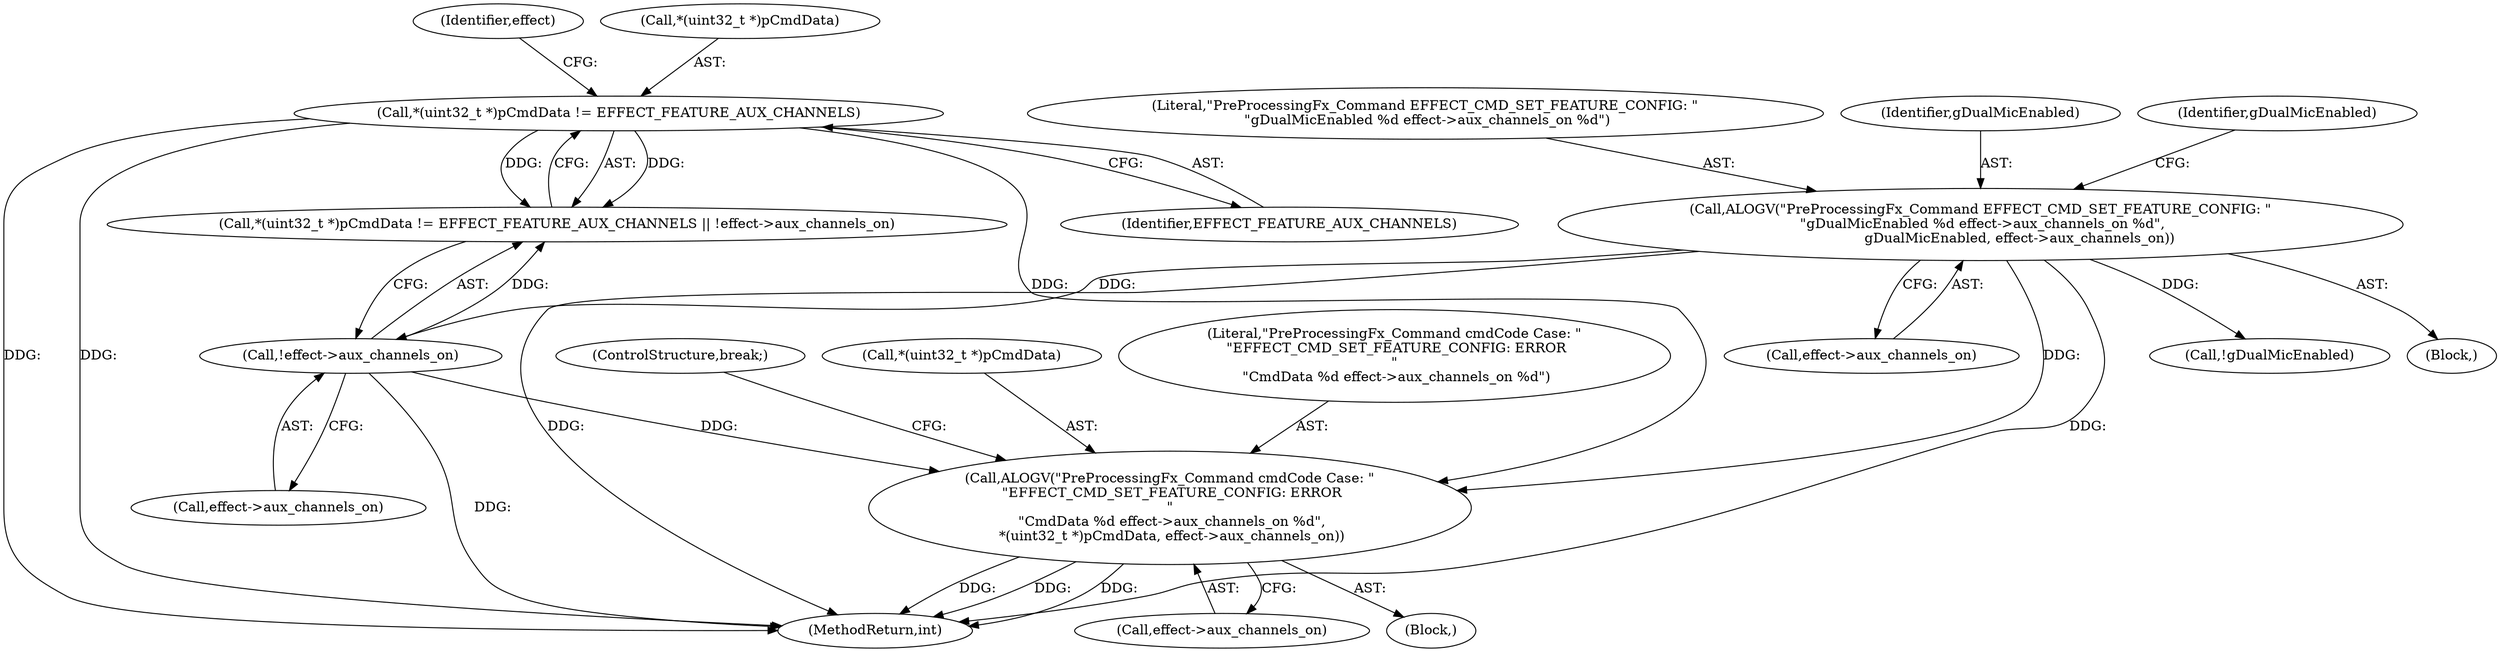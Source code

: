 digraph "0_Android_aeea52da00d210587fb3ed895de3d5f2e0264c88_9@pointer" {
"1001199" [label="(Call,ALOGV(\"PreProcessingFx_Command cmdCode Case: \"\n \"EFFECT_CMD_SET_FEATURE_CONFIG: ERROR\n\"\n \"CmdData %d effect->aux_channels_on %d\",\n *(uint32_t *)pCmdData, effect->aux_channels_on))"];
"1001181" [label="(Call,*(uint32_t *)pCmdData != EFFECT_FEATURE_AUX_CHANNELS)"];
"1001187" [label="(Call,!effect->aux_channels_on)"];
"1001119" [label="(Call,ALOGV(\"PreProcessingFx_Command EFFECT_CMD_SET_FEATURE_CONFIG: \"\n \"gDualMicEnabled %d effect->aux_channels_on %d\",\n                  gDualMicEnabled, effect->aux_channels_on))"];
"1001199" [label="(Call,ALOGV(\"PreProcessingFx_Command cmdCode Case: \"\n \"EFFECT_CMD_SET_FEATURE_CONFIG: ERROR\n\"\n \"CmdData %d effect->aux_channels_on %d\",\n *(uint32_t *)pCmdData, effect->aux_channels_on))"];
"1001208" [label="(ControlStructure,break;)"];
"1001120" [label="(Literal,\"PreProcessingFx_Command EFFECT_CMD_SET_FEATURE_CONFIG: \"\n \"gDualMicEnabled %d effect->aux_channels_on %d\")"];
"1001201" [label="(Call,*(uint32_t *)pCmdData)"];
"1001189" [label="(Identifier,effect)"];
"1001126" [label="(Call,!gDualMicEnabled)"];
"1001200" [label="(Literal,\"PreProcessingFx_Command cmdCode Case: \"\n \"EFFECT_CMD_SET_FEATURE_CONFIG: ERROR\n\"\n \"CmdData %d effect->aux_channels_on %d\")"];
"1001187" [label="(Call,!effect->aux_channels_on)"];
"1001119" [label="(Call,ALOGV(\"PreProcessingFx_Command EFFECT_CMD_SET_FEATURE_CONFIG: \"\n \"gDualMicEnabled %d effect->aux_channels_on %d\",\n                  gDualMicEnabled, effect->aux_channels_on))"];
"1001118" [label="(Block,)"];
"1001186" [label="(Identifier,EFFECT_FEATURE_AUX_CHANNELS)"];
"1001191" [label="(Block,)"];
"1001295" [label="(MethodReturn,int)"];
"1001121" [label="(Identifier,gDualMicEnabled)"];
"1001182" [label="(Call,*(uint32_t *)pCmdData)"];
"1001188" [label="(Call,effect->aux_channels_on)"];
"1001205" [label="(Call,effect->aux_channels_on)"];
"1001122" [label="(Call,effect->aux_channels_on)"];
"1001181" [label="(Call,*(uint32_t *)pCmdData != EFFECT_FEATURE_AUX_CHANNELS)"];
"1001127" [label="(Identifier,gDualMicEnabled)"];
"1001180" [label="(Call,*(uint32_t *)pCmdData != EFFECT_FEATURE_AUX_CHANNELS || !effect->aux_channels_on)"];
"1001199" -> "1001191"  [label="AST: "];
"1001199" -> "1001205"  [label="CFG: "];
"1001200" -> "1001199"  [label="AST: "];
"1001201" -> "1001199"  [label="AST: "];
"1001205" -> "1001199"  [label="AST: "];
"1001208" -> "1001199"  [label="CFG: "];
"1001199" -> "1001295"  [label="DDG: "];
"1001199" -> "1001295"  [label="DDG: "];
"1001199" -> "1001295"  [label="DDG: "];
"1001181" -> "1001199"  [label="DDG: "];
"1001187" -> "1001199"  [label="DDG: "];
"1001119" -> "1001199"  [label="DDG: "];
"1001181" -> "1001180"  [label="AST: "];
"1001181" -> "1001186"  [label="CFG: "];
"1001182" -> "1001181"  [label="AST: "];
"1001186" -> "1001181"  [label="AST: "];
"1001189" -> "1001181"  [label="CFG: "];
"1001180" -> "1001181"  [label="CFG: "];
"1001181" -> "1001295"  [label="DDG: "];
"1001181" -> "1001295"  [label="DDG: "];
"1001181" -> "1001180"  [label="DDG: "];
"1001181" -> "1001180"  [label="DDG: "];
"1001187" -> "1001180"  [label="AST: "];
"1001187" -> "1001188"  [label="CFG: "];
"1001188" -> "1001187"  [label="AST: "];
"1001180" -> "1001187"  [label="CFG: "];
"1001187" -> "1001295"  [label="DDG: "];
"1001187" -> "1001180"  [label="DDG: "];
"1001119" -> "1001187"  [label="DDG: "];
"1001119" -> "1001118"  [label="AST: "];
"1001119" -> "1001122"  [label="CFG: "];
"1001120" -> "1001119"  [label="AST: "];
"1001121" -> "1001119"  [label="AST: "];
"1001122" -> "1001119"  [label="AST: "];
"1001127" -> "1001119"  [label="CFG: "];
"1001119" -> "1001295"  [label="DDG: "];
"1001119" -> "1001295"  [label="DDG: "];
"1001119" -> "1001126"  [label="DDG: "];
}
